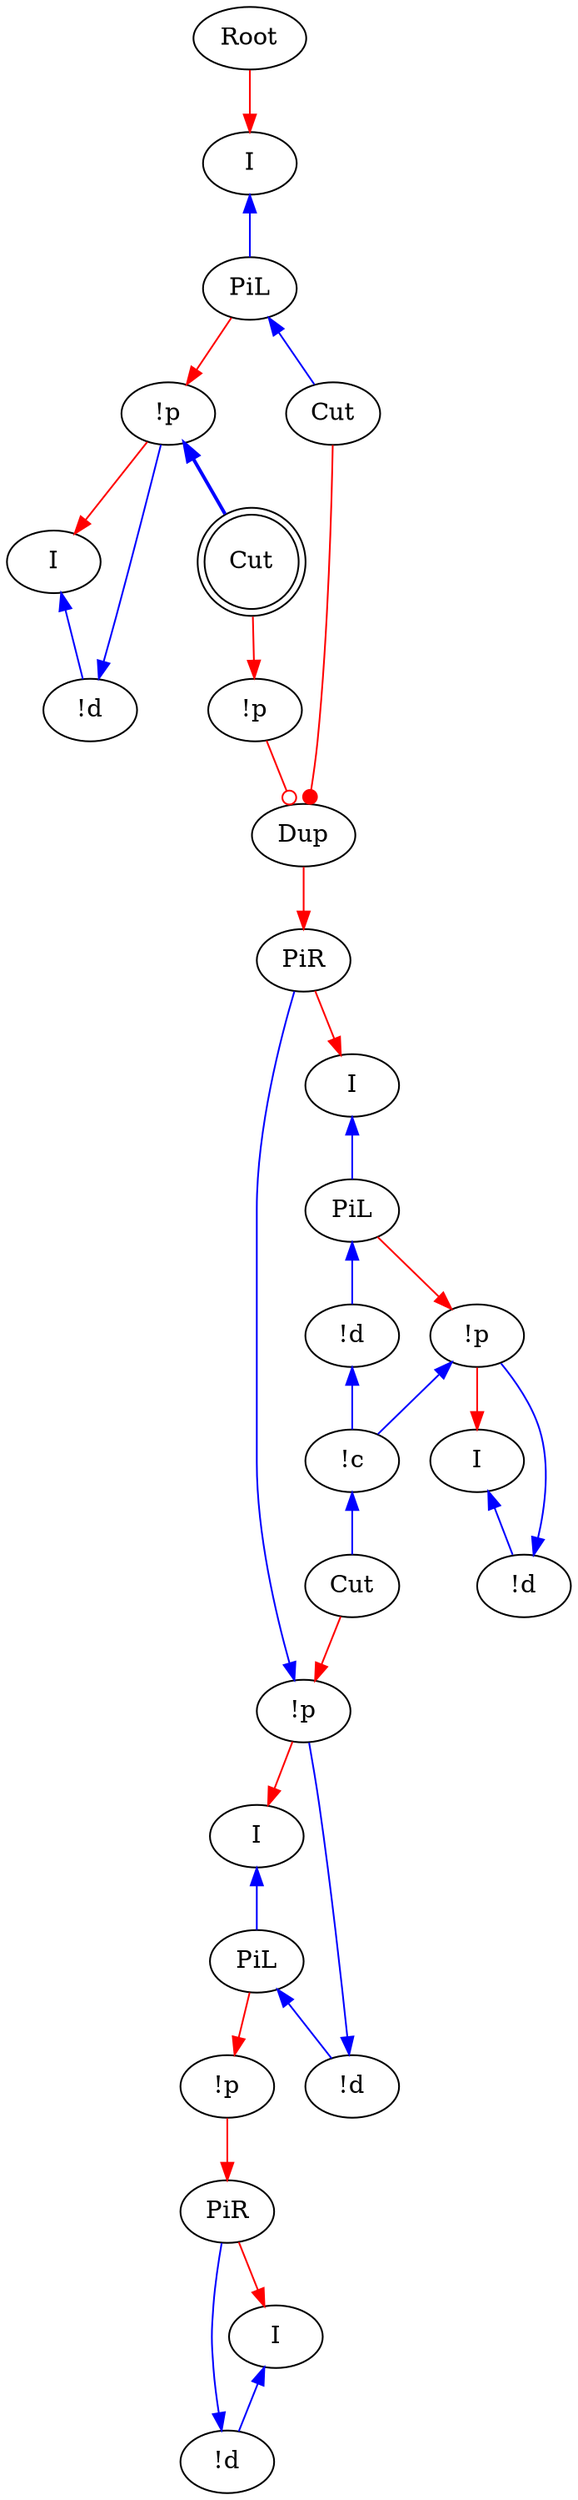 digraph {
"Root0" [label="Root"]
"PiL0" [label="PiL"]
"!p0" [label="!p"]
"I0" [label="I"]
"!d0" [label="!d"]
"PiL1" [label="PiL"]
"!d1" [label="!d"]
"!c0" [label="!c"]
"!p1" [label="!p"]
"I1" [label="I"]
"!d2" [label="!d"]
"!p2" [label="!p"]
"I2" [label="I"]
"PiL2" [label="PiL"]
"!d3" [label="!d"]
"!p3" [label="!p"]
"I3" [label="I"]
"!d4" [label="!d"]
"I4" [label="I"]
"Dup0_0" [label="Dup"]
"!p4" [label="!p"]
"Cut0" [label="Cut",shape=doublecircle]
"Cut1" [label="Cut"]
"PiR0" [label="PiR"]
"PiR1" [label="PiR"]
"Cut2" [label="Cut"]
"I5" [label="I"]
"Cut0" -> "!p4"[color=red,tooltip="e1"]
"Cut1" -> "Dup0_0"[color=red,tooltip="e2",arrowhead=dot]
"!p4" -> "Dup0_0"[color=red,tooltip="e3",arrowhead=odot]
"!p2" -> "PiR0"[color=blue,tooltip="h",dir=back]
"!d3" -> "!p2"[color=blue,tooltip="hj",dir=back]
"I2" -> "PiL2"[color=blue,tooltip="hl2",dir=back]
"PiL2" -> "!d3"[color=blue,tooltip="hl21",dir=back]
"!p3" -> "PiR1"[color=red,tooltip="hl2i"]
"PiL2" -> "!p3"[color=red,tooltip="hl2p"]
"!p2" -> "I2"[color=red,tooltip="hli"]
"Cut2" -> "!p2"[color=red,tooltip="hlp"]
"PiR0" -> "I5"[color=red,tooltip="hr"]
"!d4" -> "PiR1"[color=blue,tooltip="i",dir=back]
"I3" -> "!d4"[color=blue,tooltip="il",dir=back]
"PiR1" -> "I3"[color=red,tooltip="ir"]
"Dup0_0" -> "PiR0"[color=red,tooltip="reti"]
"Root0" -> "I4"[color=red,tooltip="rettop"]
"!p0" -> "Cut0"[color=blue,tooltip="x2",penwidth=2,dir=back]
"!d0" -> "!p0"[color=blue,tooltip="xj",dir=back]
"I4" -> "PiL0"[color=blue,tooltip="xl",dir=back]
"PiL0" -> "Cut1"[color=blue,tooltip="xl1",dir=back]
"I0" -> "!d0"[color=blue,tooltip="xl2",dir=back]
"!p0" -> "I0"[color=red,tooltip="xli"]
"PiL0" -> "!p0"[color=red,tooltip="xlp"]
"!c0" -> "Cut2"[color=blue,tooltip="y",dir=back]
"!d1" -> "!c0"[color=blue,tooltip="y1",dir=back]
"!p1" -> "!c0"[color=blue,tooltip="y2",dir=back]
"!d2" -> "!p1"[color=blue,tooltip="yj",dir=back]
"I5" -> "PiL1"[color=blue,tooltip="yl",dir=back]
"PiL1" -> "!d1"[color=blue,tooltip="yl1",dir=back]
"I1" -> "!d2"[color=blue,tooltip="yl2",dir=back]
"!p1" -> "I1"[color=red,tooltip="yli"]
"PiL1" -> "!p1"[color=red,tooltip="ylp"]
}
